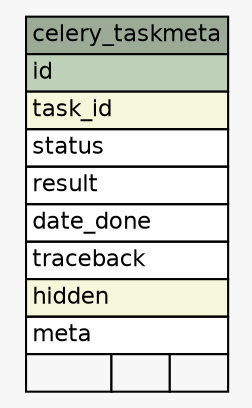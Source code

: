 // dot 2.36.0 on Linux 3.17.0-rc4-a1
// SchemaSpy rev 590
digraph "celery_taskmeta" {
  graph [
    rankdir="RL"
    bgcolor="#f7f7f7"
    nodesep="0.18"
    ranksep="0.46"
    fontname="Helvetica"
    fontsize="11"
  ];
  node [
    fontname="Helvetica"
    fontsize="11"
    shape="plaintext"
  ];
  edge [
    arrowsize="0.8"
  ];
  "celery_taskmeta" [
    label=<
    <TABLE BORDER="0" CELLBORDER="1" CELLSPACING="0" BGCOLOR="#ffffff">
      <TR><TD COLSPAN="3" BGCOLOR="#9bab96" ALIGN="CENTER">celery_taskmeta</TD></TR>
      <TR><TD PORT="id" COLSPAN="3" BGCOLOR="#bed1b8" ALIGN="LEFT">id</TD></TR>
      <TR><TD PORT="task_id" COLSPAN="3" BGCOLOR="#f4f7da" ALIGN="LEFT">task_id</TD></TR>
      <TR><TD PORT="status" COLSPAN="3" ALIGN="LEFT">status</TD></TR>
      <TR><TD PORT="result" COLSPAN="3" ALIGN="LEFT">result</TD></TR>
      <TR><TD PORT="date_done" COLSPAN="3" ALIGN="LEFT">date_done</TD></TR>
      <TR><TD PORT="traceback" COLSPAN="3" ALIGN="LEFT">traceback</TD></TR>
      <TR><TD PORT="hidden" COLSPAN="3" BGCOLOR="#f4f7da" ALIGN="LEFT">hidden</TD></TR>
      <TR><TD PORT="meta" COLSPAN="3" ALIGN="LEFT">meta</TD></TR>
      <TR><TD ALIGN="LEFT" BGCOLOR="#f7f7f7">  </TD><TD ALIGN="RIGHT" BGCOLOR="#f7f7f7">  </TD><TD ALIGN="RIGHT" BGCOLOR="#f7f7f7">  </TD></TR>
    </TABLE>>
    URL="tables/celery_taskmeta.html"
    tooltip="celery_taskmeta"
  ];
}
